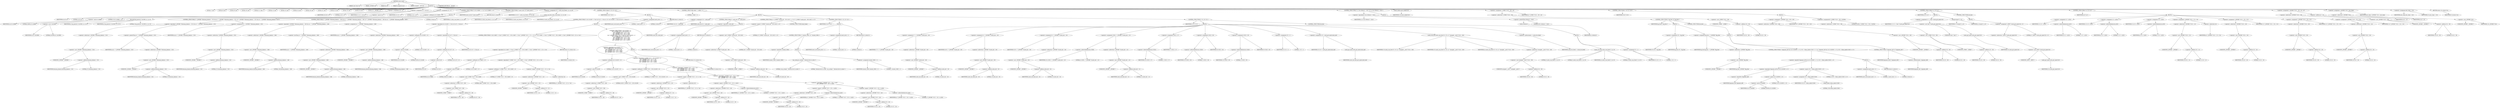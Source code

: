digraph cache_insert {  
"1000115" [label = "(METHOD,cache_insert)" ]
"1000116" [label = "(PARAM,const char *a1)" ]
"1000117" [label = "(PARAM,_DWORD *a2)" ]
"1000118" [label = "(PARAM,int a3)" ]
"1000119" [label = "(PARAM,unsigned int a4)" ]
"1000120" [label = "(PARAM,unsigned __int16 a5)" ]
"1000121" [label = "(BLOCK,,)" ]
"1000122" [label = "(LOCAL,v7: int)" ]
"1000123" [label = "(LOCAL,v8: int)" ]
"1000124" [label = "(LOCAL,v9: int)" ]
"1000125" [label = "(LOCAL,v10: int)" ]
"1000126" [label = "(LOCAL,v11: char *)" ]
"1000127" [label = "(LOCAL,v12: int)" ]
"1000128" [label = "(LOCAL,v13: int)" ]
"1000129" [label = "(LOCAL,v14: int)" ]
"1000130" [label = "(LOCAL,v20: int)" ]
"1000131" [label = "(LOCAL,v21: int)" ]
"1000132" [label = "(LOCAL,v22: int)" ]
"1000133" [label = "(LOCAL,v23: int)" ]
"1000134" [label = "(LOCAL,v24: int)" ]
"1000135" [label = "(LOCAL,v25: _DWORD [ 4 ])" ]
"1000136" [label = "(<operator>.assignment,v20 = 0)" ]
"1000137" [label = "(IDENTIFIER,v20,v20 = 0)" ]
"1000138" [label = "(LITERAL,0,v20 = 0)" ]
"1000139" [label = "(<operator>.assignment,v21 = a5 & 4)" ]
"1000140" [label = "(IDENTIFIER,v21,v21 = a5 & 4)" ]
"1000141" [label = "(<operator>.and,a5 & 4)" ]
"1000142" [label = "(IDENTIFIER,a5,a5 & 4)" ]
"1000143" [label = "(LITERAL,4,a5 & 4)" ]
"1000144" [label = "(<operator>.assignment,v22 = 0)" ]
"1000145" [label = "(IDENTIFIER,v22,v22 = 0)" ]
"1000146" [label = "(LITERAL,0,v22 = 0)" ]
"1000147" [label = "(CONTROL_STRUCTURE,if ( (a5 & 0x980) != 0 ),if ( (a5 & 0x980) != 0 ))" ]
"1000148" [label = "(<operator>.notEquals,(a5 & 0x980) != 0)" ]
"1000149" [label = "(<operator>.and,a5 & 0x980)" ]
"1000150" [label = "(IDENTIFIER,a5,a5 & 0x980)" ]
"1000151" [label = "(LITERAL,0x980,a5 & 0x980)" ]
"1000152" [label = "(LITERAL,0,(a5 & 0x980) != 0)" ]
"1000153" [label = "(BLOCK,,)" ]
"1000154" [label = "(log_query,log_query(a5 | 0x10000, a1, a2, 0))" ]
"1000155" [label = "(<operator>.or,a5 | 0x10000)" ]
"1000156" [label = "(IDENTIFIER,a5,a5 | 0x10000)" ]
"1000157" [label = "(LITERAL,0x10000,a5 | 0x10000)" ]
"1000158" [label = "(IDENTIFIER,a1,log_query(a5 | 0x10000, a1, a2, 0))" ]
"1000159" [label = "(IDENTIFIER,a2,log_query(a5 | 0x10000, a1, a2, 0))" ]
"1000160" [label = "(LITERAL,0,log_query(a5 | 0x10000, a1, a2, 0))" ]
"1000161" [label = "(CONTROL_STRUCTURE,if ( *(_DWORD *)(dnsmasq_daemon + 252) && a4 > *(_DWORD *)(dnsmasq_daemon + 252) ),if ( *(_DWORD *)(dnsmasq_daemon + 252) && a4 > *(_DWORD *)(dnsmasq_daemon + 252) ))" ]
"1000162" [label = "(<operator>.logicalAnd,*(_DWORD *)(dnsmasq_daemon + 252) && a4 > *(_DWORD *)(dnsmasq_daemon + 252))" ]
"1000163" [label = "(<operator>.indirection,*(_DWORD *)(dnsmasq_daemon + 252))" ]
"1000164" [label = "(<operator>.cast,(_DWORD *)(dnsmasq_daemon + 252))" ]
"1000165" [label = "(UNKNOWN,_DWORD *,_DWORD *)" ]
"1000166" [label = "(<operator>.addition,dnsmasq_daemon + 252)" ]
"1000167" [label = "(IDENTIFIER,dnsmasq_daemon,dnsmasq_daemon + 252)" ]
"1000168" [label = "(LITERAL,252,dnsmasq_daemon + 252)" ]
"1000169" [label = "(<operator>.greaterThan,a4 > *(_DWORD *)(dnsmasq_daemon + 252))" ]
"1000170" [label = "(IDENTIFIER,a4,a4 > *(_DWORD *)(dnsmasq_daemon + 252))" ]
"1000171" [label = "(<operator>.indirection,*(_DWORD *)(dnsmasq_daemon + 252))" ]
"1000172" [label = "(<operator>.cast,(_DWORD *)(dnsmasq_daemon + 252))" ]
"1000173" [label = "(UNKNOWN,_DWORD *,_DWORD *)" ]
"1000174" [label = "(<operator>.addition,dnsmasq_daemon + 252)" ]
"1000175" [label = "(IDENTIFIER,dnsmasq_daemon,dnsmasq_daemon + 252)" ]
"1000176" [label = "(LITERAL,252,dnsmasq_daemon + 252)" ]
"1000177" [label = "(<operator>.assignment,a4 = *(_DWORD *)(dnsmasq_daemon + 252))" ]
"1000178" [label = "(IDENTIFIER,a4,a4 = *(_DWORD *)(dnsmasq_daemon + 252))" ]
"1000179" [label = "(<operator>.indirection,*(_DWORD *)(dnsmasq_daemon + 252))" ]
"1000180" [label = "(<operator>.cast,(_DWORD *)(dnsmasq_daemon + 252))" ]
"1000181" [label = "(UNKNOWN,_DWORD *,_DWORD *)" ]
"1000182" [label = "(<operator>.addition,dnsmasq_daemon + 252)" ]
"1000183" [label = "(IDENTIFIER,dnsmasq_daemon,dnsmasq_daemon + 252)" ]
"1000184" [label = "(LITERAL,252,dnsmasq_daemon + 252)" ]
"1000185" [label = "(CONTROL_STRUCTURE,if ( *(_DWORD *)(dnsmasq_daemon + 248) && a4 < *(_DWORD *)(dnsmasq_daemon + 248) ),if ( *(_DWORD *)(dnsmasq_daemon + 248) && a4 < *(_DWORD *)(dnsmasq_daemon + 248) ))" ]
"1000186" [label = "(<operator>.logicalAnd,*(_DWORD *)(dnsmasq_daemon + 248) && a4 < *(_DWORD *)(dnsmasq_daemon + 248))" ]
"1000187" [label = "(<operator>.indirection,*(_DWORD *)(dnsmasq_daemon + 248))" ]
"1000188" [label = "(<operator>.cast,(_DWORD *)(dnsmasq_daemon + 248))" ]
"1000189" [label = "(UNKNOWN,_DWORD *,_DWORD *)" ]
"1000190" [label = "(<operator>.addition,dnsmasq_daemon + 248)" ]
"1000191" [label = "(IDENTIFIER,dnsmasq_daemon,dnsmasq_daemon + 248)" ]
"1000192" [label = "(LITERAL,248,dnsmasq_daemon + 248)" ]
"1000193" [label = "(<operator>.lessThan,a4 < *(_DWORD *)(dnsmasq_daemon + 248))" ]
"1000194" [label = "(IDENTIFIER,a4,a4 < *(_DWORD *)(dnsmasq_daemon + 248))" ]
"1000195" [label = "(<operator>.indirection,*(_DWORD *)(dnsmasq_daemon + 248))" ]
"1000196" [label = "(<operator>.cast,(_DWORD *)(dnsmasq_daemon + 248))" ]
"1000197" [label = "(UNKNOWN,_DWORD *,_DWORD *)" ]
"1000198" [label = "(<operator>.addition,dnsmasq_daemon + 248)" ]
"1000199" [label = "(IDENTIFIER,dnsmasq_daemon,dnsmasq_daemon + 248)" ]
"1000200" [label = "(LITERAL,248,dnsmasq_daemon + 248)" ]
"1000201" [label = "(<operator>.assignment,a4 = *(_DWORD *)(dnsmasq_daemon + 248))" ]
"1000202" [label = "(IDENTIFIER,a4,a4 = *(_DWORD *)(dnsmasq_daemon + 248))" ]
"1000203" [label = "(<operator>.indirection,*(_DWORD *)(dnsmasq_daemon + 248))" ]
"1000204" [label = "(<operator>.cast,(_DWORD *)(dnsmasq_daemon + 248))" ]
"1000205" [label = "(UNKNOWN,_DWORD *,_DWORD *)" ]
"1000206" [label = "(<operator>.addition,dnsmasq_daemon + 248)" ]
"1000207" [label = "(IDENTIFIER,dnsmasq_daemon,dnsmasq_daemon + 248)" ]
"1000208" [label = "(LITERAL,248,dnsmasq_daemon + 248)" ]
"1000209" [label = "(CONTROL_STRUCTURE,if ( insert_error ),if ( insert_error ))" ]
"1000210" [label = "(IDENTIFIER,insert_error,if ( insert_error ))" ]
"1000211" [label = "(RETURN,return 0;,return 0;)" ]
"1000212" [label = "(LITERAL,0,return 0;)" ]
"1000213" [label = "(<operator>.assignment,v23 = cache_scan_free(a1, a2, a3, a5))" ]
"1000214" [label = "(IDENTIFIER,v23,v23 = cache_scan_free(a1, a2, a3, a5))" ]
"1000215" [label = "(cache_scan_free,cache_scan_free(a1, a2, a3, a5))" ]
"1000216" [label = "(IDENTIFIER,a1,cache_scan_free(a1, a2, a3, a5))" ]
"1000217" [label = "(IDENTIFIER,a2,cache_scan_free(a1, a2, a3, a5))" ]
"1000218" [label = "(IDENTIFIER,a3,cache_scan_free(a1, a2, a3, a5))" ]
"1000219" [label = "(IDENTIFIER,a5,cache_scan_free(a1, a2, a3, a5))" ]
"1000220" [label = "(CONTROL_STRUCTURE,if ( v23 ),if ( v23 ))" ]
"1000221" [label = "(IDENTIFIER,v23,if ( v23 ))" ]
"1000222" [label = "(BLOCK,,)" ]
"1000223" [label = "(CONTROL_STRUCTURE,if ( (a5 & 0x180) != 0 && (a5 & 8) != 0 && a2 ),if ( (a5 & 0x180) != 0 && (a5 & 8) != 0 && a2 ))" ]
"1000224" [label = "(<operator>.logicalAnd,(a5 & 0x180) != 0 && (a5 & 8) != 0 && a2)" ]
"1000225" [label = "(<operator>.notEquals,(a5 & 0x180) != 0)" ]
"1000226" [label = "(<operator>.and,a5 & 0x180)" ]
"1000227" [label = "(IDENTIFIER,a5,a5 & 0x180)" ]
"1000228" [label = "(LITERAL,0x180,a5 & 0x180)" ]
"1000229" [label = "(LITERAL,0,(a5 & 0x180) != 0)" ]
"1000230" [label = "(<operator>.logicalAnd,(a5 & 8) != 0 && a2)" ]
"1000231" [label = "(<operator>.notEquals,(a5 & 8) != 0)" ]
"1000232" [label = "(<operator>.and,a5 & 8)" ]
"1000233" [label = "(IDENTIFIER,a5,a5 & 8)" ]
"1000234" [label = "(LITERAL,8,a5 & 8)" ]
"1000235" [label = "(LITERAL,0,(a5 & 8) != 0)" ]
"1000236" [label = "(IDENTIFIER,a2,(a5 & 8) != 0 && a2)" ]
"1000237" [label = "(BLOCK,,)" ]
"1000238" [label = "(CONTROL_STRUCTURE,if ( (a5 & 0x80) != 0 && (*(_WORD *)(v23 + 36) & 0x80) != 0 && *(_DWORD *)(v23 + 12) == *a2 ),if ( (a5 & 0x80) != 0 && (*(_WORD *)(v23 + 36) & 0x80) != 0 && *(_DWORD *)(v23 + 12) == *a2 ))" ]
"1000239" [label = "(<operator>.logicalAnd,(a5 & 0x80) != 0 && (*(_WORD *)(v23 + 36) & 0x80) != 0 && *(_DWORD *)(v23 + 12) == *a2)" ]
"1000240" [label = "(<operator>.notEquals,(a5 & 0x80) != 0)" ]
"1000241" [label = "(<operator>.and,a5 & 0x80)" ]
"1000242" [label = "(IDENTIFIER,a5,a5 & 0x80)" ]
"1000243" [label = "(LITERAL,0x80,a5 & 0x80)" ]
"1000244" [label = "(LITERAL,0,(a5 & 0x80) != 0)" ]
"1000245" [label = "(<operator>.logicalAnd,(*(_WORD *)(v23 + 36) & 0x80) != 0 && *(_DWORD *)(v23 + 12) == *a2)" ]
"1000246" [label = "(<operator>.notEquals,(*(_WORD *)(v23 + 36) & 0x80) != 0)" ]
"1000247" [label = "(<operator>.and,*(_WORD *)(v23 + 36) & 0x80)" ]
"1000248" [label = "(<operator>.indirection,*(_WORD *)(v23 + 36))" ]
"1000249" [label = "(<operator>.cast,(_WORD *)(v23 + 36))" ]
"1000250" [label = "(UNKNOWN,_WORD *,_WORD *)" ]
"1000251" [label = "(<operator>.addition,v23 + 36)" ]
"1000252" [label = "(IDENTIFIER,v23,v23 + 36)" ]
"1000253" [label = "(LITERAL,36,v23 + 36)" ]
"1000254" [label = "(LITERAL,0x80,*(_WORD *)(v23 + 36) & 0x80)" ]
"1000255" [label = "(LITERAL,0,(*(_WORD *)(v23 + 36) & 0x80) != 0)" ]
"1000256" [label = "(<operator>.equals,*(_DWORD *)(v23 + 12) == *a2)" ]
"1000257" [label = "(<operator>.indirection,*(_DWORD *)(v23 + 12))" ]
"1000258" [label = "(<operator>.cast,(_DWORD *)(v23 + 12))" ]
"1000259" [label = "(UNKNOWN,_DWORD *,_DWORD *)" ]
"1000260" [label = "(<operator>.addition,v23 + 12)" ]
"1000261" [label = "(IDENTIFIER,v23,v23 + 12)" ]
"1000262" [label = "(LITERAL,12,v23 + 12)" ]
"1000263" [label = "(<operator>.indirection,*a2)" ]
"1000264" [label = "(IDENTIFIER,a2,*(_DWORD *)(v23 + 12) == *a2)" ]
"1000265" [label = "(RETURN,return v23;,return v23;)" ]
"1000266" [label = "(IDENTIFIER,v23,return v23;)" ]
"1000267" [label = "(CONTROL_STRUCTURE,if ( (a5 & 0x100) != 0\n        && (*(_WORD *)(v23 + 36) & 0x100) != 0\n        && *(_DWORD *)(v23 + 12) == *a2\n        && *(_DWORD *)(v23 + 16) == a2[1]\n        && *(_DWORD *)(v23 + 20) == a2[2]\n        && *(_DWORD *)(v23 + 24) == a2[3] ),if ( (a5 & 0x100) != 0\n        && (*(_WORD *)(v23 + 36) & 0x100) != 0\n        && *(_DWORD *)(v23 + 12) == *a2\n        && *(_DWORD *)(v23 + 16) == a2[1]\n        && *(_DWORD *)(v23 + 20) == a2[2]\n        && *(_DWORD *)(v23 + 24) == a2[3] ))" ]
"1000268" [label = "(<operator>.logicalAnd,(a5 & 0x100) != 0\n        && (*(_WORD *)(v23 + 36) & 0x100) != 0\n        && *(_DWORD *)(v23 + 12) == *a2\n        && *(_DWORD *)(v23 + 16) == a2[1]\n        && *(_DWORD *)(v23 + 20) == a2[2]\n        && *(_DWORD *)(v23 + 24) == a2[3])" ]
"1000269" [label = "(<operator>.notEquals,(a5 & 0x100) != 0)" ]
"1000270" [label = "(<operator>.and,a5 & 0x100)" ]
"1000271" [label = "(IDENTIFIER,a5,a5 & 0x100)" ]
"1000272" [label = "(LITERAL,0x100,a5 & 0x100)" ]
"1000273" [label = "(LITERAL,0,(a5 & 0x100) != 0)" ]
"1000274" [label = "(<operator>.logicalAnd,(*(_WORD *)(v23 + 36) & 0x100) != 0\n        && *(_DWORD *)(v23 + 12) == *a2\n        && *(_DWORD *)(v23 + 16) == a2[1]\n        && *(_DWORD *)(v23 + 20) == a2[2]\n        && *(_DWORD *)(v23 + 24) == a2[3])" ]
"1000275" [label = "(<operator>.notEquals,(*(_WORD *)(v23 + 36) & 0x100) != 0)" ]
"1000276" [label = "(<operator>.and,*(_WORD *)(v23 + 36) & 0x100)" ]
"1000277" [label = "(<operator>.indirection,*(_WORD *)(v23 + 36))" ]
"1000278" [label = "(<operator>.cast,(_WORD *)(v23 + 36))" ]
"1000279" [label = "(UNKNOWN,_WORD *,_WORD *)" ]
"1000280" [label = "(<operator>.addition,v23 + 36)" ]
"1000281" [label = "(IDENTIFIER,v23,v23 + 36)" ]
"1000282" [label = "(LITERAL,36,v23 + 36)" ]
"1000283" [label = "(LITERAL,0x100,*(_WORD *)(v23 + 36) & 0x100)" ]
"1000284" [label = "(LITERAL,0,(*(_WORD *)(v23 + 36) & 0x100) != 0)" ]
"1000285" [label = "(<operator>.logicalAnd,*(_DWORD *)(v23 + 12) == *a2\n        && *(_DWORD *)(v23 + 16) == a2[1]\n        && *(_DWORD *)(v23 + 20) == a2[2]\n        && *(_DWORD *)(v23 + 24) == a2[3])" ]
"1000286" [label = "(<operator>.equals,*(_DWORD *)(v23 + 12) == *a2)" ]
"1000287" [label = "(<operator>.indirection,*(_DWORD *)(v23 + 12))" ]
"1000288" [label = "(<operator>.cast,(_DWORD *)(v23 + 12))" ]
"1000289" [label = "(UNKNOWN,_DWORD *,_DWORD *)" ]
"1000290" [label = "(<operator>.addition,v23 + 12)" ]
"1000291" [label = "(IDENTIFIER,v23,v23 + 12)" ]
"1000292" [label = "(LITERAL,12,v23 + 12)" ]
"1000293" [label = "(<operator>.indirection,*a2)" ]
"1000294" [label = "(IDENTIFIER,a2,*(_DWORD *)(v23 + 12) == *a2)" ]
"1000295" [label = "(<operator>.logicalAnd,*(_DWORD *)(v23 + 16) == a2[1]\n        && *(_DWORD *)(v23 + 20) == a2[2]\n        && *(_DWORD *)(v23 + 24) == a2[3])" ]
"1000296" [label = "(<operator>.equals,*(_DWORD *)(v23 + 16) == a2[1])" ]
"1000297" [label = "(<operator>.indirection,*(_DWORD *)(v23 + 16))" ]
"1000298" [label = "(<operator>.cast,(_DWORD *)(v23 + 16))" ]
"1000299" [label = "(UNKNOWN,_DWORD *,_DWORD *)" ]
"1000300" [label = "(<operator>.addition,v23 + 16)" ]
"1000301" [label = "(IDENTIFIER,v23,v23 + 16)" ]
"1000302" [label = "(LITERAL,16,v23 + 16)" ]
"1000303" [label = "(<operator>.indirectIndexAccess,a2[1])" ]
"1000304" [label = "(IDENTIFIER,a2,*(_DWORD *)(v23 + 16) == a2[1])" ]
"1000305" [label = "(LITERAL,1,*(_DWORD *)(v23 + 16) == a2[1])" ]
"1000306" [label = "(<operator>.logicalAnd,*(_DWORD *)(v23 + 20) == a2[2]\n        && *(_DWORD *)(v23 + 24) == a2[3])" ]
"1000307" [label = "(<operator>.equals,*(_DWORD *)(v23 + 20) == a2[2])" ]
"1000308" [label = "(<operator>.indirection,*(_DWORD *)(v23 + 20))" ]
"1000309" [label = "(<operator>.cast,(_DWORD *)(v23 + 20))" ]
"1000310" [label = "(UNKNOWN,_DWORD *,_DWORD *)" ]
"1000311" [label = "(<operator>.addition,v23 + 20)" ]
"1000312" [label = "(IDENTIFIER,v23,v23 + 20)" ]
"1000313" [label = "(LITERAL,20,v23 + 20)" ]
"1000314" [label = "(<operator>.indirectIndexAccess,a2[2])" ]
"1000315" [label = "(IDENTIFIER,a2,*(_DWORD *)(v23 + 20) == a2[2])" ]
"1000316" [label = "(LITERAL,2,*(_DWORD *)(v23 + 20) == a2[2])" ]
"1000317" [label = "(<operator>.equals,*(_DWORD *)(v23 + 24) == a2[3])" ]
"1000318" [label = "(<operator>.indirection,*(_DWORD *)(v23 + 24))" ]
"1000319" [label = "(<operator>.cast,(_DWORD *)(v23 + 24))" ]
"1000320" [label = "(UNKNOWN,_DWORD *,_DWORD *)" ]
"1000321" [label = "(<operator>.addition,v23 + 24)" ]
"1000322" [label = "(IDENTIFIER,v23,v23 + 24)" ]
"1000323" [label = "(LITERAL,24,v23 + 24)" ]
"1000324" [label = "(<operator>.indirectIndexAccess,a2[3])" ]
"1000325" [label = "(IDENTIFIER,a2,*(_DWORD *)(v23 + 24) == a2[3])" ]
"1000326" [label = "(LITERAL,3,*(_DWORD *)(v23 + 24) == a2[3])" ]
"1000327" [label = "(BLOCK,,)" ]
"1000328" [label = "(RETURN,return v23;,return v23;)" ]
"1000329" [label = "(IDENTIFIER,v23,return v23;)" ]
"1000330" [label = "(<operator>.assignment,insert_error = 1)" ]
"1000331" [label = "(IDENTIFIER,insert_error,insert_error = 1)" ]
"1000332" [label = "(LITERAL,1,insert_error = 1)" ]
"1000333" [label = "(RETURN,return 0;,return 0;)" ]
"1000334" [label = "(LITERAL,0,return 0;)" ]
"1000335" [label = "(CONTROL_STRUCTURE,while ( 1 ),while ( 1 ))" ]
"1000336" [label = "(LITERAL,1,while ( 1 ))" ]
"1000337" [label = "(BLOCK,,)" ]
"1000338" [label = "(<operator>.assignment,v24 = cache_tail)" ]
"1000339" [label = "(IDENTIFIER,v24,v24 = cache_tail)" ]
"1000340" [label = "(IDENTIFIER,cache_tail,v24 = cache_tail)" ]
"1000341" [label = "(CONTROL_STRUCTURE,if ( !cache_tail ),if ( !cache_tail ))" ]
"1000342" [label = "(<operator>.logicalNot,!cache_tail)" ]
"1000343" [label = "(IDENTIFIER,cache_tail,!cache_tail)" ]
"1000344" [label = "(BLOCK,,)" ]
"1000345" [label = "(<operator>.assignment,insert_error = 1)" ]
"1000346" [label = "(IDENTIFIER,insert_error,insert_error = 1)" ]
"1000347" [label = "(LITERAL,1,insert_error = 1)" ]
"1000348" [label = "(RETURN,return 0;,return 0;)" ]
"1000349" [label = "(LITERAL,0,return 0;)" ]
"1000350" [label = "(CONTROL_STRUCTURE,if ( (*(_WORD *)(cache_tail + 36) & 0xC) == 0 ),if ( (*(_WORD *)(cache_tail + 36) & 0xC) == 0 ))" ]
"1000351" [label = "(<operator>.equals,(*(_WORD *)(cache_tail + 36) & 0xC) == 0)" ]
"1000352" [label = "(<operator>.and,*(_WORD *)(cache_tail + 36) & 0xC)" ]
"1000353" [label = "(<operator>.indirection,*(_WORD *)(cache_tail + 36))" ]
"1000354" [label = "(<operator>.cast,(_WORD *)(cache_tail + 36))" ]
"1000355" [label = "(UNKNOWN,_WORD *,_WORD *)" ]
"1000356" [label = "(<operator>.addition,cache_tail + 36)" ]
"1000357" [label = "(IDENTIFIER,cache_tail,cache_tail + 36)" ]
"1000358" [label = "(LITERAL,36,cache_tail + 36)" ]
"1000359" [label = "(LITERAL,0xC,*(_WORD *)(cache_tail + 36) & 0xC)" ]
"1000360" [label = "(LITERAL,0,(*(_WORD *)(cache_tail + 36) & 0xC) == 0)" ]
"1000361" [label = "(CONTROL_STRUCTURE,break;,break;)" ]
"1000362" [label = "(CONTROL_STRUCTURE,if ( v22 ),if ( v22 ))" ]
"1000363" [label = "(IDENTIFIER,v22,if ( v22 ))" ]
"1000364" [label = "(BLOCK,,)" ]
"1000365" [label = "(CONTROL_STRUCTURE,if ( !warned_10062 ),if ( !warned_10062 ))" ]
"1000366" [label = "(<operator>.logicalNot,!warned_10062)" ]
"1000367" [label = "(IDENTIFIER,warned_10062,!warned_10062)" ]
"1000368" [label = "(BLOCK,,)" ]
"1000369" [label = "(my_syslog,my_syslog(3, \"Internal error in cache.\"))" ]
"1000370" [label = "(LITERAL,3,my_syslog(3, \"Internal error in cache.\"))" ]
"1000371" [label = "(LITERAL,\"Internal error in cache.\",my_syslog(3, \"Internal error in cache.\"))" ]
"1000372" [label = "(<operator>.assignment,warned_10062 = 1)" ]
"1000373" [label = "(IDENTIFIER,warned_10062,warned_10062 = 1)" ]
"1000374" [label = "(LITERAL,1,warned_10062 = 1)" ]
"1000375" [label = "(<operator>.assignment,insert_error = 1)" ]
"1000376" [label = "(IDENTIFIER,insert_error,insert_error = 1)" ]
"1000377" [label = "(LITERAL,1,insert_error = 1)" ]
"1000378" [label = "(RETURN,return 0;,return 0;)" ]
"1000379" [label = "(LITERAL,0,return 0;)" ]
"1000380" [label = "(CONTROL_STRUCTURE,if ( v21 ),if ( v21 ))" ]
"1000381" [label = "(IDENTIFIER,v21,if ( v21 ))" ]
"1000382" [label = "(BLOCK,,)" ]
"1000383" [label = "(<operator>.assignment,v7 = *(_DWORD *)(cache_tail + 16))" ]
"1000384" [label = "(IDENTIFIER,v7,v7 = *(_DWORD *)(cache_tail + 16))" ]
"1000385" [label = "(<operator>.indirection,*(_DWORD *)(cache_tail + 16))" ]
"1000386" [label = "(<operator>.cast,(_DWORD *)(cache_tail + 16))" ]
"1000387" [label = "(UNKNOWN,_DWORD *,_DWORD *)" ]
"1000388" [label = "(<operator>.addition,cache_tail + 16)" ]
"1000389" [label = "(IDENTIFIER,cache_tail,cache_tail + 16)" ]
"1000390" [label = "(LITERAL,16,cache_tail + 16)" ]
"1000391" [label = "(<operator>.assignment,v8 = *(_DWORD *)(cache_tail + 20))" ]
"1000392" [label = "(IDENTIFIER,v8,v8 = *(_DWORD *)(cache_tail + 20))" ]
"1000393" [label = "(<operator>.indirection,*(_DWORD *)(cache_tail + 20))" ]
"1000394" [label = "(<operator>.cast,(_DWORD *)(cache_tail + 20))" ]
"1000395" [label = "(UNKNOWN,_DWORD *,_DWORD *)" ]
"1000396" [label = "(<operator>.addition,cache_tail + 20)" ]
"1000397" [label = "(IDENTIFIER,cache_tail,cache_tail + 20)" ]
"1000398" [label = "(LITERAL,20,cache_tail + 20)" ]
"1000399" [label = "(<operator>.assignment,v9 = *(_DWORD *)(cache_tail + 24))" ]
"1000400" [label = "(IDENTIFIER,v9,v9 = *(_DWORD *)(cache_tail + 24))" ]
"1000401" [label = "(<operator>.indirection,*(_DWORD *)(cache_tail + 24))" ]
"1000402" [label = "(<operator>.cast,(_DWORD *)(cache_tail + 24))" ]
"1000403" [label = "(UNKNOWN,_DWORD *,_DWORD *)" ]
"1000404" [label = "(<operator>.addition,cache_tail + 24)" ]
"1000405" [label = "(IDENTIFIER,cache_tail,cache_tail + 24)" ]
"1000406" [label = "(LITERAL,24,cache_tail + 24)" ]
"1000407" [label = "(<operator>.assignment,v25[0] = *(_DWORD *)(cache_tail + 12))" ]
"1000408" [label = "(<operator>.indirectIndexAccess,v25[0])" ]
"1000409" [label = "(IDENTIFIER,v25,v25[0] = *(_DWORD *)(cache_tail + 12))" ]
"1000410" [label = "(LITERAL,0,v25[0] = *(_DWORD *)(cache_tail + 12))" ]
"1000411" [label = "(<operator>.indirection,*(_DWORD *)(cache_tail + 12))" ]
"1000412" [label = "(<operator>.cast,(_DWORD *)(cache_tail + 12))" ]
"1000413" [label = "(UNKNOWN,_DWORD *,_DWORD *)" ]
"1000414" [label = "(<operator>.addition,cache_tail + 12)" ]
"1000415" [label = "(IDENTIFIER,cache_tail,cache_tail + 12)" ]
"1000416" [label = "(LITERAL,12,cache_tail + 12)" ]
"1000417" [label = "(<operator>.assignment,v25[1] = v7)" ]
"1000418" [label = "(<operator>.indirectIndexAccess,v25[1])" ]
"1000419" [label = "(IDENTIFIER,v25,v25[1] = v7)" ]
"1000420" [label = "(LITERAL,1,v25[1] = v7)" ]
"1000421" [label = "(IDENTIFIER,v7,v25[1] = v7)" ]
"1000422" [label = "(<operator>.assignment,v25[2] = v8)" ]
"1000423" [label = "(<operator>.indirectIndexAccess,v25[2])" ]
"1000424" [label = "(IDENTIFIER,v25,v25[2] = v8)" ]
"1000425" [label = "(LITERAL,2,v25[2] = v8)" ]
"1000426" [label = "(IDENTIFIER,v8,v25[2] = v8)" ]
"1000427" [label = "(<operator>.assignment,v25[3] = v9)" ]
"1000428" [label = "(<operator>.indirectIndexAccess,v25[3])" ]
"1000429" [label = "(IDENTIFIER,v25,v25[3] = v9)" ]
"1000430" [label = "(LITERAL,3,v25[3] = v9)" ]
"1000431" [label = "(IDENTIFIER,v9,v25[3] = v9)" ]
"1000432" [label = "(<operator>.assignment,v22 = 1)" ]
"1000433" [label = "(IDENTIFIER,v22,v22 = 1)" ]
"1000434" [label = "(LITERAL,1,v22 = 1)" ]
"1000435" [label = "(<operator>.assignment,v10 = cache_get_name(cache_tail))" ]
"1000436" [label = "(IDENTIFIER,v10,v10 = cache_get_name(cache_tail))" ]
"1000437" [label = "(cache_get_name,cache_get_name(cache_tail))" ]
"1000438" [label = "(IDENTIFIER,cache_tail,cache_get_name(cache_tail))" ]
"1000439" [label = "(cache_scan_free,cache_scan_free(v10, v25, a3, *(unsigned __int16 *)(v24 + 36)))" ]
"1000440" [label = "(IDENTIFIER,v10,cache_scan_free(v10, v25, a3, *(unsigned __int16 *)(v24 + 36)))" ]
"1000441" [label = "(IDENTIFIER,v25,cache_scan_free(v10, v25, a3, *(unsigned __int16 *)(v24 + 36)))" ]
"1000442" [label = "(IDENTIFIER,a3,cache_scan_free(v10, v25, a3, *(unsigned __int16 *)(v24 + 36)))" ]
"1000443" [label = "(<operator>.indirection,*(unsigned __int16 *)(v24 + 36))" ]
"1000444" [label = "(<operator>.cast,(unsigned __int16 *)(v24 + 36))" ]
"1000445" [label = "(UNKNOWN,unsigned __int16 *,unsigned __int16 *)" ]
"1000446" [label = "(<operator>.addition,v24 + 36)" ]
"1000447" [label = "(IDENTIFIER,v24,v24 + 36)" ]
"1000448" [label = "(LITERAL,36,v24 + 36)" ]
"1000449" [label = "(<operator>.preIncrement,++cache_live_freed)" ]
"1000450" [label = "(IDENTIFIER,cache_live_freed,++cache_live_freed)" ]
"1000451" [label = "(CONTROL_STRUCTURE,else,else)" ]
"1000452" [label = "(BLOCK,,)" ]
"1000453" [label = "(cache_scan_free,cache_scan_free(0, 0, a3, 0))" ]
"1000454" [label = "(LITERAL,0,cache_scan_free(0, 0, a3, 0))" ]
"1000455" [label = "(LITERAL,0,cache_scan_free(0, 0, a3, 0))" ]
"1000456" [label = "(IDENTIFIER,a3,cache_scan_free(0, 0, a3, 0))" ]
"1000457" [label = "(LITERAL,0,cache_scan_free(0, 0, a3, 0))" ]
"1000458" [label = "(<operator>.assignment,v21 = 1)" ]
"1000459" [label = "(IDENTIFIER,v21,v21 = 1)" ]
"1000460" [label = "(LITERAL,1,v21 = 1)" ]
"1000461" [label = "(CONTROL_STRUCTURE,if ( a1 && strlen(a1) > 0x31 ),if ( a1 && strlen(a1) > 0x31 ))" ]
"1000462" [label = "(<operator>.logicalAnd,a1 && strlen(a1) > 0x31)" ]
"1000463" [label = "(IDENTIFIER,a1,a1 && strlen(a1) > 0x31)" ]
"1000464" [label = "(<operator>.greaterThan,strlen(a1) > 0x31)" ]
"1000465" [label = "(strlen,strlen(a1))" ]
"1000466" [label = "(IDENTIFIER,a1,strlen(a1))" ]
"1000467" [label = "(LITERAL,0x31,strlen(a1) > 0x31)" ]
"1000468" [label = "(BLOCK,,)" ]
"1000469" [label = "(CONTROL_STRUCTURE,if ( big_free ),if ( big_free ))" ]
"1000470" [label = "(IDENTIFIER,big_free,if ( big_free ))" ]
"1000471" [label = "(BLOCK,,)" ]
"1000472" [label = "(<operator>.assignment,v20 = big_free)" ]
"1000473" [label = "(IDENTIFIER,v20,v20 = big_free)" ]
"1000474" [label = "(IDENTIFIER,big_free,v20 = big_free)" ]
"1000475" [label = "(<operator>.assignment,big_free = *(_DWORD *)big_free)" ]
"1000476" [label = "(IDENTIFIER,big_free,big_free = *(_DWORD *)big_free)" ]
"1000477" [label = "(<operator>.indirection,*(_DWORD *)big_free)" ]
"1000478" [label = "(<operator>.cast,(_DWORD *)big_free)" ]
"1000479" [label = "(UNKNOWN,_DWORD *,_DWORD *)" ]
"1000480" [label = "(IDENTIFIER,big_free,(_DWORD *)big_free)" ]
"1000481" [label = "(CONTROL_STRUCTURE,else,else)" ]
"1000482" [label = "(BLOCK,,)" ]
"1000483" [label = "(CONTROL_STRUCTURE,if ( !bignames_left && (a5 & 0x5000) == 0 || (v20 = whine_malloc(1028)) == 0 ),if ( !bignames_left && (a5 & 0x5000) == 0 || (v20 = whine_malloc(1028)) == 0 ))" ]
"1000484" [label = "(<operator>.logicalOr,!bignames_left && (a5 & 0x5000) == 0 || (v20 = whine_malloc(1028)) == 0)" ]
"1000485" [label = "(<operator>.logicalAnd,!bignames_left && (a5 & 0x5000) == 0)" ]
"1000486" [label = "(<operator>.logicalNot,!bignames_left)" ]
"1000487" [label = "(IDENTIFIER,bignames_left,!bignames_left)" ]
"1000488" [label = "(<operator>.equals,(a5 & 0x5000) == 0)" ]
"1000489" [label = "(<operator>.and,a5 & 0x5000)" ]
"1000490" [label = "(IDENTIFIER,a5,a5 & 0x5000)" ]
"1000491" [label = "(LITERAL,0x5000,a5 & 0x5000)" ]
"1000492" [label = "(LITERAL,0,(a5 & 0x5000) == 0)" ]
"1000493" [label = "(<operator>.equals,(v20 = whine_malloc(1028)) == 0)" ]
"1000494" [label = "(<operator>.assignment,v20 = whine_malloc(1028))" ]
"1000495" [label = "(IDENTIFIER,v20,v20 = whine_malloc(1028))" ]
"1000496" [label = "(whine_malloc,whine_malloc(1028))" ]
"1000497" [label = "(LITERAL,1028,whine_malloc(1028))" ]
"1000498" [label = "(LITERAL,0,(v20 = whine_malloc(1028)) == 0)" ]
"1000499" [label = "(BLOCK,,)" ]
"1000500" [label = "(<operator>.assignment,insert_error = 1)" ]
"1000501" [label = "(IDENTIFIER,insert_error,insert_error = 1)" ]
"1000502" [label = "(LITERAL,1,insert_error = 1)" ]
"1000503" [label = "(RETURN,return 0;,return 0;)" ]
"1000504" [label = "(LITERAL,0,return 0;)" ]
"1000505" [label = "(CONTROL_STRUCTURE,if ( bignames_left ),if ( bignames_left ))" ]
"1000506" [label = "(IDENTIFIER,bignames_left,if ( bignames_left ))" ]
"1000507" [label = "(<operator>.preDecrement,--bignames_left)" ]
"1000508" [label = "(IDENTIFIER,bignames_left,--bignames_left)" ]
"1000509" [label = "(cache_unlink,cache_unlink(v24))" ]
"1000510" [label = "(IDENTIFIER,v24,cache_unlink(v24))" ]
"1000511" [label = "(<operator>.assignment,*(_WORD *)(v24 + 36) = a5)" ]
"1000512" [label = "(<operator>.indirection,*(_WORD *)(v24 + 36))" ]
"1000513" [label = "(<operator>.cast,(_WORD *)(v24 + 36))" ]
"1000514" [label = "(UNKNOWN,_WORD *,_WORD *)" ]
"1000515" [label = "(<operator>.addition,v24 + 36)" ]
"1000516" [label = "(IDENTIFIER,v24,v24 + 36)" ]
"1000517" [label = "(LITERAL,36,v24 + 36)" ]
"1000518" [label = "(IDENTIFIER,a5,*(_WORD *)(v24 + 36) = a5)" ]
"1000519" [label = "(CONTROL_STRUCTURE,if ( v20 ),if ( v20 ))" ]
"1000520" [label = "(IDENTIFIER,v20,if ( v20 ))" ]
"1000521" [label = "(BLOCK,,)" ]
"1000522" [label = "(<operator>.assignment,*(_DWORD *)(v24 + 40) = v20)" ]
"1000523" [label = "(<operator>.indirection,*(_DWORD *)(v24 + 40))" ]
"1000524" [label = "(<operator>.cast,(_DWORD *)(v24 + 40))" ]
"1000525" [label = "(UNKNOWN,_DWORD *,_DWORD *)" ]
"1000526" [label = "(<operator>.addition,v24 + 40)" ]
"1000527" [label = "(IDENTIFIER,v24,v24 + 40)" ]
"1000528" [label = "(LITERAL,40,v24 + 40)" ]
"1000529" [label = "(IDENTIFIER,v20,*(_DWORD *)(v24 + 40) = v20)" ]
"1000530" [label = "(<operators>.assignmentOr,*(_WORD *)(v24 + 36) |= 0x200u)" ]
"1000531" [label = "(<operator>.indirection,*(_WORD *)(v24 + 36))" ]
"1000532" [label = "(<operator>.cast,(_WORD *)(v24 + 36))" ]
"1000533" [label = "(UNKNOWN,_WORD *,_WORD *)" ]
"1000534" [label = "(<operator>.addition,v24 + 36)" ]
"1000535" [label = "(IDENTIFIER,v24,v24 + 36)" ]
"1000536" [label = "(LITERAL,36,v24 + 36)" ]
"1000537" [label = "(LITERAL,0x200u,*(_WORD *)(v24 + 36) |= 0x200u)" ]
"1000538" [label = "(CONTROL_STRUCTURE,if ( a1 ),if ( a1 ))" ]
"1000539" [label = "(IDENTIFIER,a1,if ( a1 ))" ]
"1000540" [label = "(BLOCK,,)" ]
"1000541" [label = "(<operator>.assignment,v11 = (char *)cache_get_name(v24))" ]
"1000542" [label = "(IDENTIFIER,v11,v11 = (char *)cache_get_name(v24))" ]
"1000543" [label = "(<operator>.cast,(char *)cache_get_name(v24))" ]
"1000544" [label = "(UNKNOWN,char *,char *)" ]
"1000545" [label = "(cache_get_name,cache_get_name(v24))" ]
"1000546" [label = "(IDENTIFIER,v24,cache_get_name(v24))" ]
"1000547" [label = "(strcpy,strcpy(v11, a1))" ]
"1000548" [label = "(IDENTIFIER,v11,strcpy(v11, a1))" ]
"1000549" [label = "(IDENTIFIER,a1,strcpy(v11, a1))" ]
"1000550" [label = "(CONTROL_STRUCTURE,else,else)" ]
"1000551" [label = "(BLOCK,,)" ]
"1000552" [label = "(<operator>.assignment,*(_BYTE *)cache_get_name(v24) = 0)" ]
"1000553" [label = "(<operator>.indirection,*(_BYTE *)cache_get_name(v24))" ]
"1000554" [label = "(<operator>.cast,(_BYTE *)cache_get_name(v24))" ]
"1000555" [label = "(UNKNOWN,_BYTE *,_BYTE *)" ]
"1000556" [label = "(cache_get_name,cache_get_name(v24))" ]
"1000557" [label = "(IDENTIFIER,v24,cache_get_name(v24))" ]
"1000558" [label = "(LITERAL,0,*(_BYTE *)cache_get_name(v24) = 0)" ]
"1000559" [label = "(CONTROL_STRUCTURE,if ( a2 ),if ( a2 ))" ]
"1000560" [label = "(IDENTIFIER,a2,if ( a2 ))" ]
"1000561" [label = "(BLOCK,,)" ]
"1000562" [label = "(<operator>.assignment,v12 = a2[1])" ]
"1000563" [label = "(IDENTIFIER,v12,v12 = a2[1])" ]
"1000564" [label = "(<operator>.indirectIndexAccess,a2[1])" ]
"1000565" [label = "(IDENTIFIER,a2,v12 = a2[1])" ]
"1000566" [label = "(LITERAL,1,v12 = a2[1])" ]
"1000567" [label = "(<operator>.assignment,v13 = a2[2])" ]
"1000568" [label = "(IDENTIFIER,v13,v13 = a2[2])" ]
"1000569" [label = "(<operator>.indirectIndexAccess,a2[2])" ]
"1000570" [label = "(IDENTIFIER,a2,v13 = a2[2])" ]
"1000571" [label = "(LITERAL,2,v13 = a2[2])" ]
"1000572" [label = "(<operator>.assignment,v14 = a2[3])" ]
"1000573" [label = "(IDENTIFIER,v14,v14 = a2[3])" ]
"1000574" [label = "(<operator>.indirectIndexAccess,a2[3])" ]
"1000575" [label = "(IDENTIFIER,a2,v14 = a2[3])" ]
"1000576" [label = "(LITERAL,3,v14 = a2[3])" ]
"1000577" [label = "(<operator>.assignment,*(_DWORD *)(v24 + 12) = *a2)" ]
"1000578" [label = "(<operator>.indirection,*(_DWORD *)(v24 + 12))" ]
"1000579" [label = "(<operator>.cast,(_DWORD *)(v24 + 12))" ]
"1000580" [label = "(UNKNOWN,_DWORD *,_DWORD *)" ]
"1000581" [label = "(<operator>.addition,v24 + 12)" ]
"1000582" [label = "(IDENTIFIER,v24,v24 + 12)" ]
"1000583" [label = "(LITERAL,12,v24 + 12)" ]
"1000584" [label = "(<operator>.indirection,*a2)" ]
"1000585" [label = "(IDENTIFIER,a2,*(_DWORD *)(v24 + 12) = *a2)" ]
"1000586" [label = "(<operator>.assignment,*(_DWORD *)(v24 + 16) = v12)" ]
"1000587" [label = "(<operator>.indirection,*(_DWORD *)(v24 + 16))" ]
"1000588" [label = "(<operator>.cast,(_DWORD *)(v24 + 16))" ]
"1000589" [label = "(UNKNOWN,_DWORD *,_DWORD *)" ]
"1000590" [label = "(<operator>.addition,v24 + 16)" ]
"1000591" [label = "(IDENTIFIER,v24,v24 + 16)" ]
"1000592" [label = "(LITERAL,16,v24 + 16)" ]
"1000593" [label = "(IDENTIFIER,v12,*(_DWORD *)(v24 + 16) = v12)" ]
"1000594" [label = "(<operator>.assignment,*(_DWORD *)(v24 + 20) = v13)" ]
"1000595" [label = "(<operator>.indirection,*(_DWORD *)(v24 + 20))" ]
"1000596" [label = "(<operator>.cast,(_DWORD *)(v24 + 20))" ]
"1000597" [label = "(UNKNOWN,_DWORD *,_DWORD *)" ]
"1000598" [label = "(<operator>.addition,v24 + 20)" ]
"1000599" [label = "(IDENTIFIER,v24,v24 + 20)" ]
"1000600" [label = "(LITERAL,20,v24 + 20)" ]
"1000601" [label = "(IDENTIFIER,v13,*(_DWORD *)(v24 + 20) = v13)" ]
"1000602" [label = "(<operator>.assignment,*(_DWORD *)(v24 + 24) = v14)" ]
"1000603" [label = "(<operator>.indirection,*(_DWORD *)(v24 + 24))" ]
"1000604" [label = "(<operator>.cast,(_DWORD *)(v24 + 24))" ]
"1000605" [label = "(UNKNOWN,_DWORD *,_DWORD *)" ]
"1000606" [label = "(<operator>.addition,v24 + 24)" ]
"1000607" [label = "(IDENTIFIER,v24,v24 + 24)" ]
"1000608" [label = "(LITERAL,24,v24 + 24)" ]
"1000609" [label = "(IDENTIFIER,v14,*(_DWORD *)(v24 + 24) = v14)" ]
"1000610" [label = "(<operator>.assignment,*(_DWORD *)(v24 + 28) = a4 + a3)" ]
"1000611" [label = "(<operator>.indirection,*(_DWORD *)(v24 + 28))" ]
"1000612" [label = "(<operator>.cast,(_DWORD *)(v24 + 28))" ]
"1000613" [label = "(UNKNOWN,_DWORD *,_DWORD *)" ]
"1000614" [label = "(<operator>.addition,v24 + 28)" ]
"1000615" [label = "(IDENTIFIER,v24,v24 + 28)" ]
"1000616" [label = "(LITERAL,28,v24 + 28)" ]
"1000617" [label = "(<operator>.addition,a4 + a3)" ]
"1000618" [label = "(IDENTIFIER,a4,a4 + a3)" ]
"1000619" [label = "(IDENTIFIER,a3,a4 + a3)" ]
"1000620" [label = "(<operator>.assignment,*(_DWORD *)v24 = new_chain)" ]
"1000621" [label = "(<operator>.indirection,*(_DWORD *)v24)" ]
"1000622" [label = "(<operator>.cast,(_DWORD *)v24)" ]
"1000623" [label = "(UNKNOWN,_DWORD *,_DWORD *)" ]
"1000624" [label = "(IDENTIFIER,v24,(_DWORD *)v24)" ]
"1000625" [label = "(IDENTIFIER,new_chain,*(_DWORD *)v24 = new_chain)" ]
"1000626" [label = "(<operator>.assignment,new_chain = v24)" ]
"1000627" [label = "(IDENTIFIER,new_chain,new_chain = v24)" ]
"1000628" [label = "(IDENTIFIER,v24,new_chain = v24)" ]
"1000629" [label = "(RETURN,return v24;,return v24;)" ]
"1000630" [label = "(IDENTIFIER,v24,return v24;)" ]
"1000631" [label = "(METHOD_RETURN,int __fastcall)" ]
  "1000115" -> "1000116" 
  "1000115" -> "1000117" 
  "1000115" -> "1000118" 
  "1000115" -> "1000119" 
  "1000115" -> "1000120" 
  "1000115" -> "1000121" 
  "1000115" -> "1000631" 
  "1000121" -> "1000122" 
  "1000121" -> "1000123" 
  "1000121" -> "1000124" 
  "1000121" -> "1000125" 
  "1000121" -> "1000126" 
  "1000121" -> "1000127" 
  "1000121" -> "1000128" 
  "1000121" -> "1000129" 
  "1000121" -> "1000130" 
  "1000121" -> "1000131" 
  "1000121" -> "1000132" 
  "1000121" -> "1000133" 
  "1000121" -> "1000134" 
  "1000121" -> "1000135" 
  "1000121" -> "1000136" 
  "1000121" -> "1000139" 
  "1000121" -> "1000144" 
  "1000121" -> "1000147" 
  "1000121" -> "1000209" 
  "1000121" -> "1000213" 
  "1000121" -> "1000220" 
  "1000121" -> "1000335" 
  "1000121" -> "1000461" 
  "1000121" -> "1000509" 
  "1000121" -> "1000511" 
  "1000121" -> "1000519" 
  "1000121" -> "1000538" 
  "1000121" -> "1000559" 
  "1000121" -> "1000610" 
  "1000121" -> "1000620" 
  "1000121" -> "1000626" 
  "1000121" -> "1000629" 
  "1000136" -> "1000137" 
  "1000136" -> "1000138" 
  "1000139" -> "1000140" 
  "1000139" -> "1000141" 
  "1000141" -> "1000142" 
  "1000141" -> "1000143" 
  "1000144" -> "1000145" 
  "1000144" -> "1000146" 
  "1000147" -> "1000148" 
  "1000147" -> "1000153" 
  "1000148" -> "1000149" 
  "1000148" -> "1000152" 
  "1000149" -> "1000150" 
  "1000149" -> "1000151" 
  "1000153" -> "1000154" 
  "1000153" -> "1000161" 
  "1000153" -> "1000185" 
  "1000154" -> "1000155" 
  "1000154" -> "1000158" 
  "1000154" -> "1000159" 
  "1000154" -> "1000160" 
  "1000155" -> "1000156" 
  "1000155" -> "1000157" 
  "1000161" -> "1000162" 
  "1000161" -> "1000177" 
  "1000162" -> "1000163" 
  "1000162" -> "1000169" 
  "1000163" -> "1000164" 
  "1000164" -> "1000165" 
  "1000164" -> "1000166" 
  "1000166" -> "1000167" 
  "1000166" -> "1000168" 
  "1000169" -> "1000170" 
  "1000169" -> "1000171" 
  "1000171" -> "1000172" 
  "1000172" -> "1000173" 
  "1000172" -> "1000174" 
  "1000174" -> "1000175" 
  "1000174" -> "1000176" 
  "1000177" -> "1000178" 
  "1000177" -> "1000179" 
  "1000179" -> "1000180" 
  "1000180" -> "1000181" 
  "1000180" -> "1000182" 
  "1000182" -> "1000183" 
  "1000182" -> "1000184" 
  "1000185" -> "1000186" 
  "1000185" -> "1000201" 
  "1000186" -> "1000187" 
  "1000186" -> "1000193" 
  "1000187" -> "1000188" 
  "1000188" -> "1000189" 
  "1000188" -> "1000190" 
  "1000190" -> "1000191" 
  "1000190" -> "1000192" 
  "1000193" -> "1000194" 
  "1000193" -> "1000195" 
  "1000195" -> "1000196" 
  "1000196" -> "1000197" 
  "1000196" -> "1000198" 
  "1000198" -> "1000199" 
  "1000198" -> "1000200" 
  "1000201" -> "1000202" 
  "1000201" -> "1000203" 
  "1000203" -> "1000204" 
  "1000204" -> "1000205" 
  "1000204" -> "1000206" 
  "1000206" -> "1000207" 
  "1000206" -> "1000208" 
  "1000209" -> "1000210" 
  "1000209" -> "1000211" 
  "1000211" -> "1000212" 
  "1000213" -> "1000214" 
  "1000213" -> "1000215" 
  "1000215" -> "1000216" 
  "1000215" -> "1000217" 
  "1000215" -> "1000218" 
  "1000215" -> "1000219" 
  "1000220" -> "1000221" 
  "1000220" -> "1000222" 
  "1000222" -> "1000223" 
  "1000222" -> "1000330" 
  "1000222" -> "1000333" 
  "1000223" -> "1000224" 
  "1000223" -> "1000237" 
  "1000224" -> "1000225" 
  "1000224" -> "1000230" 
  "1000225" -> "1000226" 
  "1000225" -> "1000229" 
  "1000226" -> "1000227" 
  "1000226" -> "1000228" 
  "1000230" -> "1000231" 
  "1000230" -> "1000236" 
  "1000231" -> "1000232" 
  "1000231" -> "1000235" 
  "1000232" -> "1000233" 
  "1000232" -> "1000234" 
  "1000237" -> "1000238" 
  "1000237" -> "1000267" 
  "1000238" -> "1000239" 
  "1000238" -> "1000265" 
  "1000239" -> "1000240" 
  "1000239" -> "1000245" 
  "1000240" -> "1000241" 
  "1000240" -> "1000244" 
  "1000241" -> "1000242" 
  "1000241" -> "1000243" 
  "1000245" -> "1000246" 
  "1000245" -> "1000256" 
  "1000246" -> "1000247" 
  "1000246" -> "1000255" 
  "1000247" -> "1000248" 
  "1000247" -> "1000254" 
  "1000248" -> "1000249" 
  "1000249" -> "1000250" 
  "1000249" -> "1000251" 
  "1000251" -> "1000252" 
  "1000251" -> "1000253" 
  "1000256" -> "1000257" 
  "1000256" -> "1000263" 
  "1000257" -> "1000258" 
  "1000258" -> "1000259" 
  "1000258" -> "1000260" 
  "1000260" -> "1000261" 
  "1000260" -> "1000262" 
  "1000263" -> "1000264" 
  "1000265" -> "1000266" 
  "1000267" -> "1000268" 
  "1000267" -> "1000327" 
  "1000268" -> "1000269" 
  "1000268" -> "1000274" 
  "1000269" -> "1000270" 
  "1000269" -> "1000273" 
  "1000270" -> "1000271" 
  "1000270" -> "1000272" 
  "1000274" -> "1000275" 
  "1000274" -> "1000285" 
  "1000275" -> "1000276" 
  "1000275" -> "1000284" 
  "1000276" -> "1000277" 
  "1000276" -> "1000283" 
  "1000277" -> "1000278" 
  "1000278" -> "1000279" 
  "1000278" -> "1000280" 
  "1000280" -> "1000281" 
  "1000280" -> "1000282" 
  "1000285" -> "1000286" 
  "1000285" -> "1000295" 
  "1000286" -> "1000287" 
  "1000286" -> "1000293" 
  "1000287" -> "1000288" 
  "1000288" -> "1000289" 
  "1000288" -> "1000290" 
  "1000290" -> "1000291" 
  "1000290" -> "1000292" 
  "1000293" -> "1000294" 
  "1000295" -> "1000296" 
  "1000295" -> "1000306" 
  "1000296" -> "1000297" 
  "1000296" -> "1000303" 
  "1000297" -> "1000298" 
  "1000298" -> "1000299" 
  "1000298" -> "1000300" 
  "1000300" -> "1000301" 
  "1000300" -> "1000302" 
  "1000303" -> "1000304" 
  "1000303" -> "1000305" 
  "1000306" -> "1000307" 
  "1000306" -> "1000317" 
  "1000307" -> "1000308" 
  "1000307" -> "1000314" 
  "1000308" -> "1000309" 
  "1000309" -> "1000310" 
  "1000309" -> "1000311" 
  "1000311" -> "1000312" 
  "1000311" -> "1000313" 
  "1000314" -> "1000315" 
  "1000314" -> "1000316" 
  "1000317" -> "1000318" 
  "1000317" -> "1000324" 
  "1000318" -> "1000319" 
  "1000319" -> "1000320" 
  "1000319" -> "1000321" 
  "1000321" -> "1000322" 
  "1000321" -> "1000323" 
  "1000324" -> "1000325" 
  "1000324" -> "1000326" 
  "1000327" -> "1000328" 
  "1000328" -> "1000329" 
  "1000330" -> "1000331" 
  "1000330" -> "1000332" 
  "1000333" -> "1000334" 
  "1000335" -> "1000336" 
  "1000335" -> "1000337" 
  "1000337" -> "1000338" 
  "1000337" -> "1000341" 
  "1000337" -> "1000350" 
  "1000337" -> "1000362" 
  "1000337" -> "1000380" 
  "1000338" -> "1000339" 
  "1000338" -> "1000340" 
  "1000341" -> "1000342" 
  "1000341" -> "1000344" 
  "1000342" -> "1000343" 
  "1000344" -> "1000345" 
  "1000344" -> "1000348" 
  "1000345" -> "1000346" 
  "1000345" -> "1000347" 
  "1000348" -> "1000349" 
  "1000350" -> "1000351" 
  "1000350" -> "1000361" 
  "1000351" -> "1000352" 
  "1000351" -> "1000360" 
  "1000352" -> "1000353" 
  "1000352" -> "1000359" 
  "1000353" -> "1000354" 
  "1000354" -> "1000355" 
  "1000354" -> "1000356" 
  "1000356" -> "1000357" 
  "1000356" -> "1000358" 
  "1000362" -> "1000363" 
  "1000362" -> "1000364" 
  "1000364" -> "1000365" 
  "1000364" -> "1000375" 
  "1000364" -> "1000378" 
  "1000365" -> "1000366" 
  "1000365" -> "1000368" 
  "1000366" -> "1000367" 
  "1000368" -> "1000369" 
  "1000368" -> "1000372" 
  "1000369" -> "1000370" 
  "1000369" -> "1000371" 
  "1000372" -> "1000373" 
  "1000372" -> "1000374" 
  "1000375" -> "1000376" 
  "1000375" -> "1000377" 
  "1000378" -> "1000379" 
  "1000380" -> "1000381" 
  "1000380" -> "1000382" 
  "1000380" -> "1000451" 
  "1000382" -> "1000383" 
  "1000382" -> "1000391" 
  "1000382" -> "1000399" 
  "1000382" -> "1000407" 
  "1000382" -> "1000417" 
  "1000382" -> "1000422" 
  "1000382" -> "1000427" 
  "1000382" -> "1000432" 
  "1000382" -> "1000435" 
  "1000382" -> "1000439" 
  "1000382" -> "1000449" 
  "1000383" -> "1000384" 
  "1000383" -> "1000385" 
  "1000385" -> "1000386" 
  "1000386" -> "1000387" 
  "1000386" -> "1000388" 
  "1000388" -> "1000389" 
  "1000388" -> "1000390" 
  "1000391" -> "1000392" 
  "1000391" -> "1000393" 
  "1000393" -> "1000394" 
  "1000394" -> "1000395" 
  "1000394" -> "1000396" 
  "1000396" -> "1000397" 
  "1000396" -> "1000398" 
  "1000399" -> "1000400" 
  "1000399" -> "1000401" 
  "1000401" -> "1000402" 
  "1000402" -> "1000403" 
  "1000402" -> "1000404" 
  "1000404" -> "1000405" 
  "1000404" -> "1000406" 
  "1000407" -> "1000408" 
  "1000407" -> "1000411" 
  "1000408" -> "1000409" 
  "1000408" -> "1000410" 
  "1000411" -> "1000412" 
  "1000412" -> "1000413" 
  "1000412" -> "1000414" 
  "1000414" -> "1000415" 
  "1000414" -> "1000416" 
  "1000417" -> "1000418" 
  "1000417" -> "1000421" 
  "1000418" -> "1000419" 
  "1000418" -> "1000420" 
  "1000422" -> "1000423" 
  "1000422" -> "1000426" 
  "1000423" -> "1000424" 
  "1000423" -> "1000425" 
  "1000427" -> "1000428" 
  "1000427" -> "1000431" 
  "1000428" -> "1000429" 
  "1000428" -> "1000430" 
  "1000432" -> "1000433" 
  "1000432" -> "1000434" 
  "1000435" -> "1000436" 
  "1000435" -> "1000437" 
  "1000437" -> "1000438" 
  "1000439" -> "1000440" 
  "1000439" -> "1000441" 
  "1000439" -> "1000442" 
  "1000439" -> "1000443" 
  "1000443" -> "1000444" 
  "1000444" -> "1000445" 
  "1000444" -> "1000446" 
  "1000446" -> "1000447" 
  "1000446" -> "1000448" 
  "1000449" -> "1000450" 
  "1000451" -> "1000452" 
  "1000452" -> "1000453" 
  "1000452" -> "1000458" 
  "1000453" -> "1000454" 
  "1000453" -> "1000455" 
  "1000453" -> "1000456" 
  "1000453" -> "1000457" 
  "1000458" -> "1000459" 
  "1000458" -> "1000460" 
  "1000461" -> "1000462" 
  "1000461" -> "1000468" 
  "1000462" -> "1000463" 
  "1000462" -> "1000464" 
  "1000464" -> "1000465" 
  "1000464" -> "1000467" 
  "1000465" -> "1000466" 
  "1000468" -> "1000469" 
  "1000469" -> "1000470" 
  "1000469" -> "1000471" 
  "1000469" -> "1000481" 
  "1000471" -> "1000472" 
  "1000471" -> "1000475" 
  "1000472" -> "1000473" 
  "1000472" -> "1000474" 
  "1000475" -> "1000476" 
  "1000475" -> "1000477" 
  "1000477" -> "1000478" 
  "1000478" -> "1000479" 
  "1000478" -> "1000480" 
  "1000481" -> "1000482" 
  "1000482" -> "1000483" 
  "1000482" -> "1000505" 
  "1000483" -> "1000484" 
  "1000483" -> "1000499" 
  "1000484" -> "1000485" 
  "1000484" -> "1000493" 
  "1000485" -> "1000486" 
  "1000485" -> "1000488" 
  "1000486" -> "1000487" 
  "1000488" -> "1000489" 
  "1000488" -> "1000492" 
  "1000489" -> "1000490" 
  "1000489" -> "1000491" 
  "1000493" -> "1000494" 
  "1000493" -> "1000498" 
  "1000494" -> "1000495" 
  "1000494" -> "1000496" 
  "1000496" -> "1000497" 
  "1000499" -> "1000500" 
  "1000499" -> "1000503" 
  "1000500" -> "1000501" 
  "1000500" -> "1000502" 
  "1000503" -> "1000504" 
  "1000505" -> "1000506" 
  "1000505" -> "1000507" 
  "1000507" -> "1000508" 
  "1000509" -> "1000510" 
  "1000511" -> "1000512" 
  "1000511" -> "1000518" 
  "1000512" -> "1000513" 
  "1000513" -> "1000514" 
  "1000513" -> "1000515" 
  "1000515" -> "1000516" 
  "1000515" -> "1000517" 
  "1000519" -> "1000520" 
  "1000519" -> "1000521" 
  "1000521" -> "1000522" 
  "1000521" -> "1000530" 
  "1000522" -> "1000523" 
  "1000522" -> "1000529" 
  "1000523" -> "1000524" 
  "1000524" -> "1000525" 
  "1000524" -> "1000526" 
  "1000526" -> "1000527" 
  "1000526" -> "1000528" 
  "1000530" -> "1000531" 
  "1000530" -> "1000537" 
  "1000531" -> "1000532" 
  "1000532" -> "1000533" 
  "1000532" -> "1000534" 
  "1000534" -> "1000535" 
  "1000534" -> "1000536" 
  "1000538" -> "1000539" 
  "1000538" -> "1000540" 
  "1000538" -> "1000550" 
  "1000540" -> "1000541" 
  "1000540" -> "1000547" 
  "1000541" -> "1000542" 
  "1000541" -> "1000543" 
  "1000543" -> "1000544" 
  "1000543" -> "1000545" 
  "1000545" -> "1000546" 
  "1000547" -> "1000548" 
  "1000547" -> "1000549" 
  "1000550" -> "1000551" 
  "1000551" -> "1000552" 
  "1000552" -> "1000553" 
  "1000552" -> "1000558" 
  "1000553" -> "1000554" 
  "1000554" -> "1000555" 
  "1000554" -> "1000556" 
  "1000556" -> "1000557" 
  "1000559" -> "1000560" 
  "1000559" -> "1000561" 
  "1000561" -> "1000562" 
  "1000561" -> "1000567" 
  "1000561" -> "1000572" 
  "1000561" -> "1000577" 
  "1000561" -> "1000586" 
  "1000561" -> "1000594" 
  "1000561" -> "1000602" 
  "1000562" -> "1000563" 
  "1000562" -> "1000564" 
  "1000564" -> "1000565" 
  "1000564" -> "1000566" 
  "1000567" -> "1000568" 
  "1000567" -> "1000569" 
  "1000569" -> "1000570" 
  "1000569" -> "1000571" 
  "1000572" -> "1000573" 
  "1000572" -> "1000574" 
  "1000574" -> "1000575" 
  "1000574" -> "1000576" 
  "1000577" -> "1000578" 
  "1000577" -> "1000584" 
  "1000578" -> "1000579" 
  "1000579" -> "1000580" 
  "1000579" -> "1000581" 
  "1000581" -> "1000582" 
  "1000581" -> "1000583" 
  "1000584" -> "1000585" 
  "1000586" -> "1000587" 
  "1000586" -> "1000593" 
  "1000587" -> "1000588" 
  "1000588" -> "1000589" 
  "1000588" -> "1000590" 
  "1000590" -> "1000591" 
  "1000590" -> "1000592" 
  "1000594" -> "1000595" 
  "1000594" -> "1000601" 
  "1000595" -> "1000596" 
  "1000596" -> "1000597" 
  "1000596" -> "1000598" 
  "1000598" -> "1000599" 
  "1000598" -> "1000600" 
  "1000602" -> "1000603" 
  "1000602" -> "1000609" 
  "1000603" -> "1000604" 
  "1000604" -> "1000605" 
  "1000604" -> "1000606" 
  "1000606" -> "1000607" 
  "1000606" -> "1000608" 
  "1000610" -> "1000611" 
  "1000610" -> "1000617" 
  "1000611" -> "1000612" 
  "1000612" -> "1000613" 
  "1000612" -> "1000614" 
  "1000614" -> "1000615" 
  "1000614" -> "1000616" 
  "1000617" -> "1000618" 
  "1000617" -> "1000619" 
  "1000620" -> "1000621" 
  "1000620" -> "1000625" 
  "1000621" -> "1000622" 
  "1000622" -> "1000623" 
  "1000622" -> "1000624" 
  "1000626" -> "1000627" 
  "1000626" -> "1000628" 
  "1000629" -> "1000630" 
}
